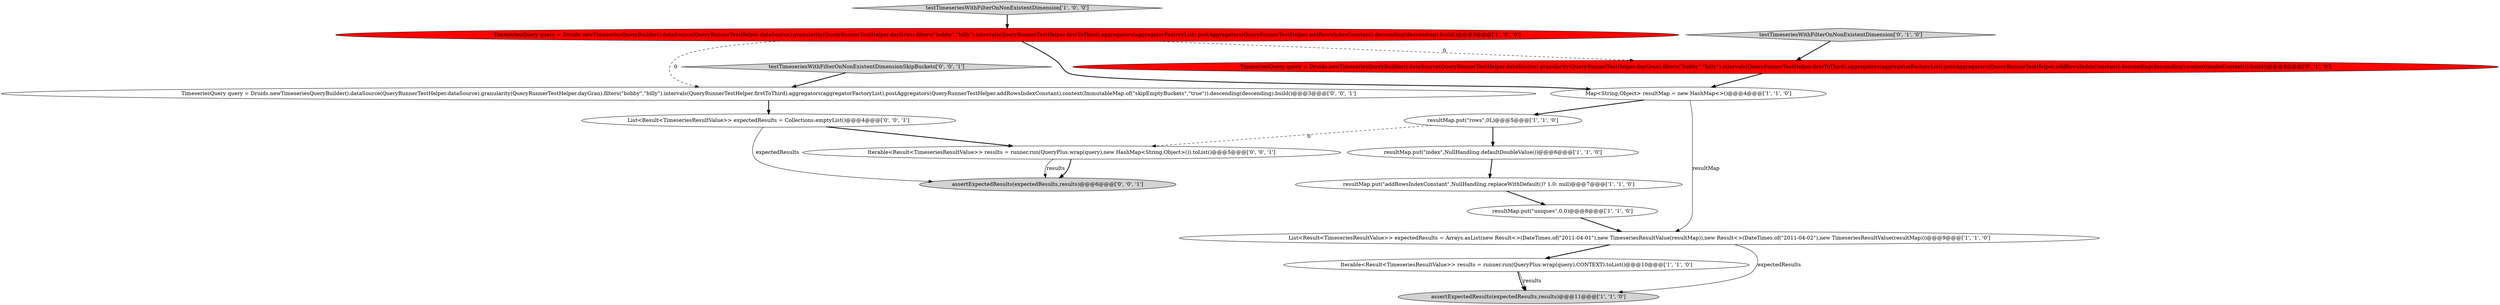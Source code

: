 digraph {
0 [style = filled, label = "resultMap.put(\"rows\",0L)@@@5@@@['1', '1', '0']", fillcolor = white, shape = ellipse image = "AAA0AAABBB1BBB"];
4 [style = filled, label = "List<Result<TimeseriesResultValue>> expectedResults = Arrays.asList(new Result<>(DateTimes.of(\"2011-04-01\"),new TimeseriesResultValue(resultMap)),new Result<>(DateTimes.of(\"2011-04-02\"),new TimeseriesResultValue(resultMap)))@@@9@@@['1', '1', '0']", fillcolor = white, shape = ellipse image = "AAA0AAABBB1BBB"];
16 [style = filled, label = "Iterable<Result<TimeseriesResultValue>> results = runner.run(QueryPlus.wrap(query),new HashMap<String,Object>()).toList()@@@5@@@['0', '0', '1']", fillcolor = white, shape = ellipse image = "AAA0AAABBB3BBB"];
14 [style = filled, label = "testTimeseriesWithFilterOnNonExistentDimensionSkipBuckets['0', '0', '1']", fillcolor = lightgray, shape = diamond image = "AAA0AAABBB3BBB"];
13 [style = filled, label = "List<Result<TimeseriesResultValue>> expectedResults = Collections.emptyList()@@@4@@@['0', '0', '1']", fillcolor = white, shape = ellipse image = "AAA0AAABBB3BBB"];
8 [style = filled, label = "Map<String,Object> resultMap = new HashMap<>()@@@4@@@['1', '1', '0']", fillcolor = white, shape = ellipse image = "AAA0AAABBB1BBB"];
1 [style = filled, label = "Iterable<Result<TimeseriesResultValue>> results = runner.run(QueryPlus.wrap(query),CONTEXT).toList()@@@10@@@['1', '1', '0']", fillcolor = white, shape = ellipse image = "AAA0AAABBB1BBB"];
10 [style = filled, label = "TimeseriesQuery query = Druids.newTimeseriesQueryBuilder().dataSource(QueryRunnerTestHelper.dataSource).granularity(QueryRunnerTestHelper.dayGran).filters(\"bobby\",\"billy\").intervals(QueryRunnerTestHelper.firstToThird).aggregators(aggregatorFactoryList).postAggregators(QueryRunnerTestHelper.addRowsIndexConstant).descending(descending).context(makeContext()).build()@@@3@@@['0', '1', '0']", fillcolor = red, shape = ellipse image = "AAA1AAABBB2BBB"];
6 [style = filled, label = "testTimeseriesWithFilterOnNonExistentDimension['1', '0', '0']", fillcolor = lightgray, shape = diamond image = "AAA0AAABBB1BBB"];
11 [style = filled, label = "testTimeseriesWithFilterOnNonExistentDimension['0', '1', '0']", fillcolor = lightgray, shape = diamond image = "AAA0AAABBB2BBB"];
15 [style = filled, label = "assertExpectedResults(expectedResults,results)@@@6@@@['0', '0', '1']", fillcolor = lightgray, shape = ellipse image = "AAA0AAABBB3BBB"];
9 [style = filled, label = "resultMap.put(\"uniques\",0.0)@@@8@@@['1', '1', '0']", fillcolor = white, shape = ellipse image = "AAA0AAABBB1BBB"];
12 [style = filled, label = "TimeseriesQuery query = Druids.newTimeseriesQueryBuilder().dataSource(QueryRunnerTestHelper.dataSource).granularity(QueryRunnerTestHelper.dayGran).filters(\"bobby\",\"billy\").intervals(QueryRunnerTestHelper.firstToThird).aggregators(aggregatorFactoryList).postAggregators(QueryRunnerTestHelper.addRowsIndexConstant).context(ImmutableMap.of(\"skipEmptyBuckets\",\"true\")).descending(descending).build()@@@3@@@['0', '0', '1']", fillcolor = white, shape = ellipse image = "AAA0AAABBB3BBB"];
5 [style = filled, label = "assertExpectedResults(expectedResults,results)@@@11@@@['1', '1', '0']", fillcolor = lightgray, shape = ellipse image = "AAA0AAABBB1BBB"];
2 [style = filled, label = "resultMap.put(\"index\",NullHandling.defaultDoubleValue())@@@6@@@['1', '1', '0']", fillcolor = white, shape = ellipse image = "AAA0AAABBB1BBB"];
7 [style = filled, label = "TimeseriesQuery query = Druids.newTimeseriesQueryBuilder().dataSource(QueryRunnerTestHelper.dataSource).granularity(QueryRunnerTestHelper.dayGran).filters(\"bobby\",\"billy\").intervals(QueryRunnerTestHelper.firstToThird).aggregators(aggregatorFactoryList).postAggregators(QueryRunnerTestHelper.addRowsIndexConstant).descending(descending).build()@@@3@@@['1', '0', '0']", fillcolor = red, shape = ellipse image = "AAA1AAABBB1BBB"];
3 [style = filled, label = "resultMap.put(\"addRowsIndexConstant\",NullHandling.replaceWithDefault()? 1.0: null)@@@7@@@['1', '1', '0']", fillcolor = white, shape = ellipse image = "AAA0AAABBB1BBB"];
1->5 [style = bold, label=""];
16->15 [style = bold, label=""];
9->4 [style = bold, label=""];
2->3 [style = bold, label=""];
0->2 [style = bold, label=""];
0->16 [style = dashed, label="0"];
7->8 [style = bold, label=""];
13->16 [style = bold, label=""];
1->5 [style = solid, label="results"];
8->4 [style = solid, label="resultMap"];
8->0 [style = bold, label=""];
3->9 [style = bold, label=""];
12->13 [style = bold, label=""];
16->15 [style = solid, label="results"];
10->8 [style = bold, label=""];
11->10 [style = bold, label=""];
14->12 [style = bold, label=""];
7->12 [style = dashed, label="0"];
13->15 [style = solid, label="expectedResults"];
7->10 [style = dashed, label="0"];
4->1 [style = bold, label=""];
6->7 [style = bold, label=""];
4->5 [style = solid, label="expectedResults"];
}
